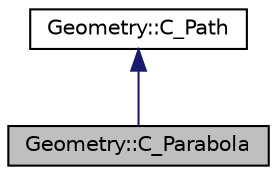 digraph "Geometry::C_Parabola"
{
  edge [fontname="Helvetica",fontsize="10",labelfontname="Helvetica",labelfontsize="10"];
  node [fontname="Helvetica",fontsize="10",shape=record];
  Node1 [label="Geometry::C_Parabola",height=0.2,width=0.4,color="black", fillcolor="grey75", style="filled" fontcolor="black"];
  Node2 -> Node1 [dir="back",color="midnightblue",fontsize="10",style="solid",fontname="Helvetica"];
  Node2 [label="Geometry::C_Path",height=0.2,width=0.4,color="black", fillcolor="white", style="filled",URL="$class_geometry_1_1_c___path.html"];
}
